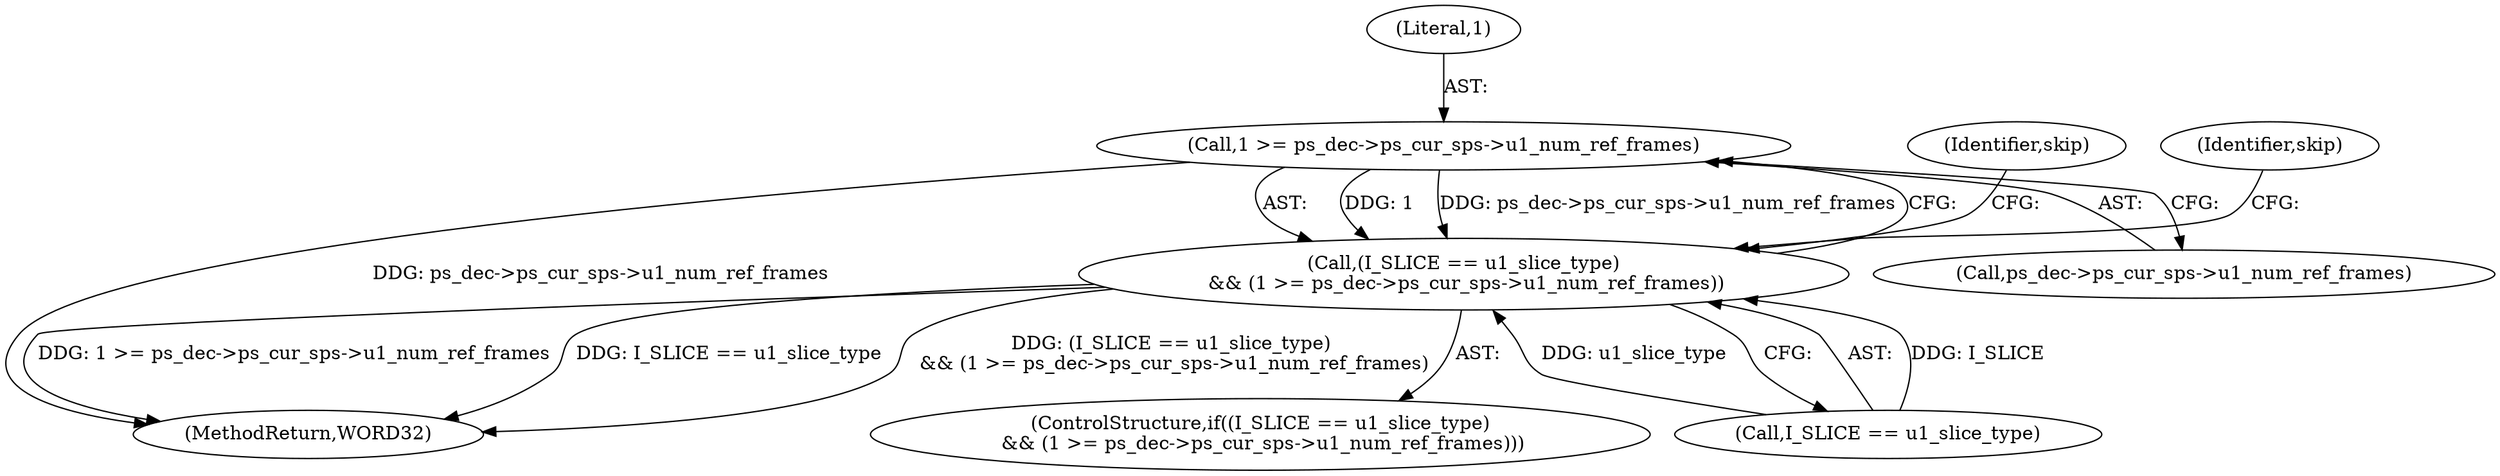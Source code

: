 digraph "0_Android_8b5fd8f24eba5dd19ab2f80ea11a9125aa882ae2@pointer" {
"1000348" [label="(Call,1 >= ps_dec->ps_cur_sps->u1_num_ref_frames)"];
"1000344" [label="(Call,(I_SLICE == u1_slice_type)\n && (1 >= ps_dec->ps_cur_sps->u1_num_ref_frames))"];
"1002544" [label="(MethodReturn,WORD32)"];
"1000343" [label="(ControlStructure,if((I_SLICE == u1_slice_type)\n && (1 >= ps_dec->ps_cur_sps->u1_num_ref_frames)))"];
"1000357" [label="(Identifier,skip)"];
"1000344" [label="(Call,(I_SLICE == u1_slice_type)\n && (1 >= ps_dec->ps_cur_sps->u1_num_ref_frames))"];
"1000350" [label="(Call,ps_dec->ps_cur_sps->u1_num_ref_frames)"];
"1000348" [label="(Call,1 >= ps_dec->ps_cur_sps->u1_num_ref_frames)"];
"1000345" [label="(Call,I_SLICE == u1_slice_type)"];
"1000349" [label="(Literal,1)"];
"1000367" [label="(Identifier,skip)"];
"1000348" -> "1000344"  [label="AST: "];
"1000348" -> "1000350"  [label="CFG: "];
"1000349" -> "1000348"  [label="AST: "];
"1000350" -> "1000348"  [label="AST: "];
"1000344" -> "1000348"  [label="CFG: "];
"1000348" -> "1002544"  [label="DDG: ps_dec->ps_cur_sps->u1_num_ref_frames"];
"1000348" -> "1000344"  [label="DDG: 1"];
"1000348" -> "1000344"  [label="DDG: ps_dec->ps_cur_sps->u1_num_ref_frames"];
"1000344" -> "1000343"  [label="AST: "];
"1000344" -> "1000345"  [label="CFG: "];
"1000345" -> "1000344"  [label="AST: "];
"1000357" -> "1000344"  [label="CFG: "];
"1000367" -> "1000344"  [label="CFG: "];
"1000344" -> "1002544"  [label="DDG: (I_SLICE == u1_slice_type)\n && (1 >= ps_dec->ps_cur_sps->u1_num_ref_frames)"];
"1000344" -> "1002544"  [label="DDG: 1 >= ps_dec->ps_cur_sps->u1_num_ref_frames"];
"1000344" -> "1002544"  [label="DDG: I_SLICE == u1_slice_type"];
"1000345" -> "1000344"  [label="DDG: I_SLICE"];
"1000345" -> "1000344"  [label="DDG: u1_slice_type"];
}
